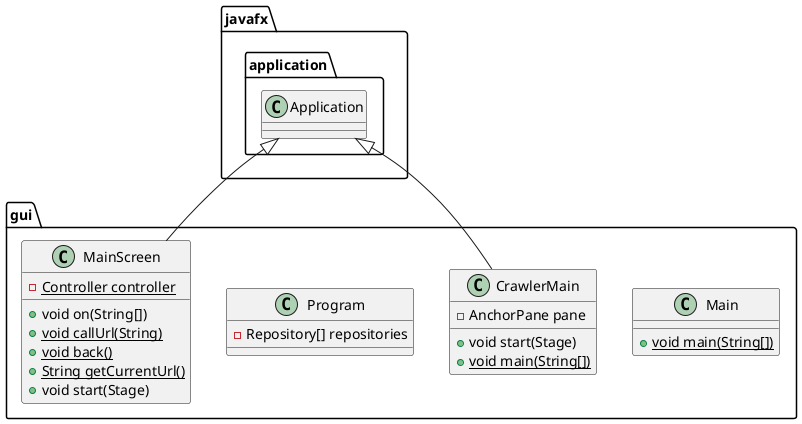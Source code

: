 @startuml
class gui.Main {
+ {static} void main(String[])
}
class gui.CrawlerMain {
- AnchorPane pane
+ void start(Stage)
+ {static} void main(String[])
}
class gui.Program {
- Repository[] repositories
}
class gui.MainScreen {
- {static} Controller controller
+ void on(String[])
+ {static} void callUrl(String)
+ {static} void back()
+ {static} String getCurrentUrl()
+ void start(Stage)
}


javafx.application.Application <|-- gui.CrawlerMain
javafx.application.Application <|-- gui.MainScreen
@enduml